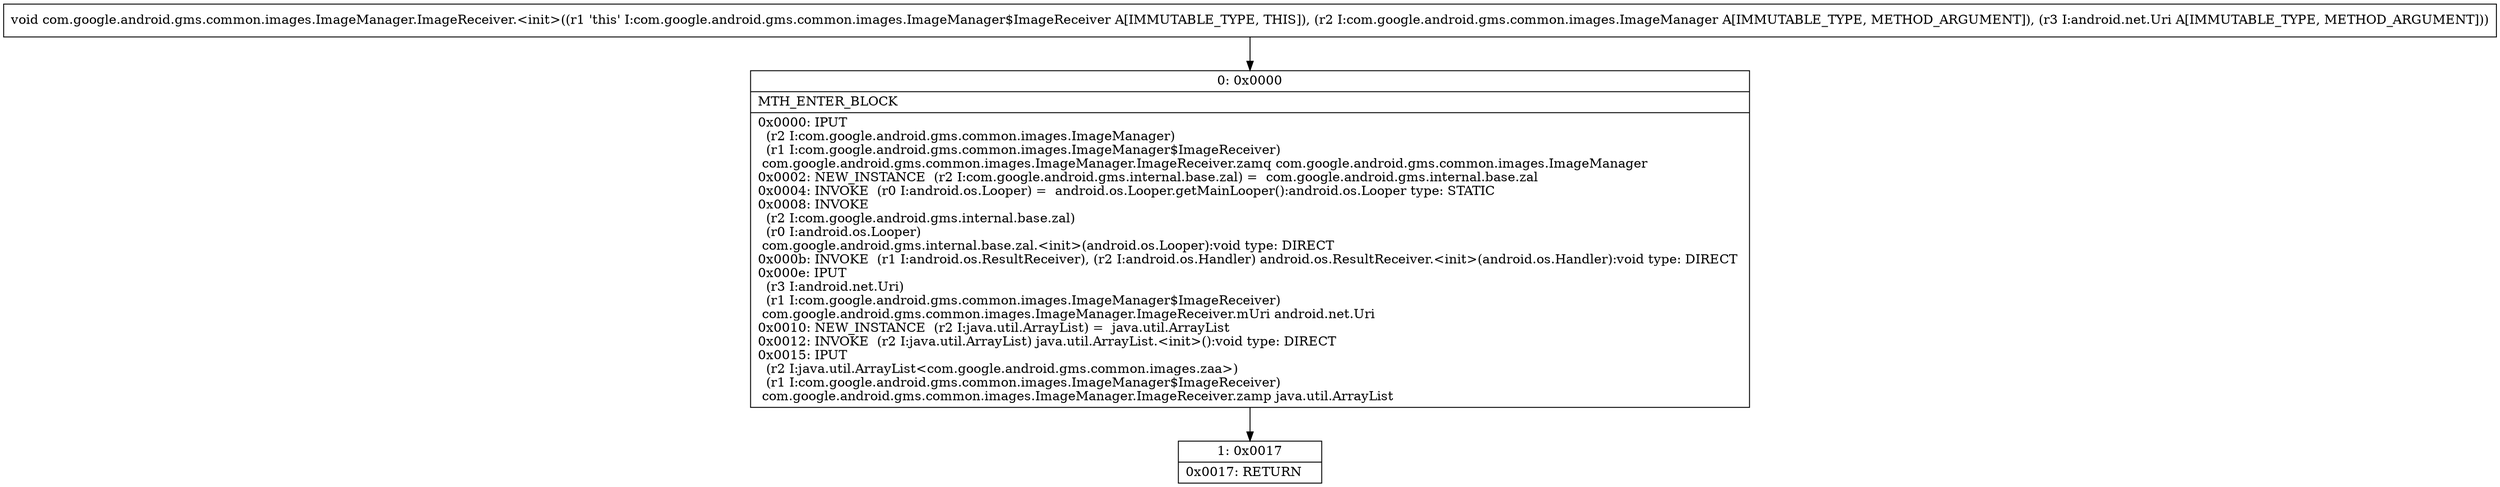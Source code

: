 digraph "CFG forcom.google.android.gms.common.images.ImageManager.ImageReceiver.\<init\>(Lcom\/google\/android\/gms\/common\/images\/ImageManager;Landroid\/net\/Uri;)V" {
Node_0 [shape=record,label="{0\:\ 0x0000|MTH_ENTER_BLOCK\l|0x0000: IPUT  \l  (r2 I:com.google.android.gms.common.images.ImageManager)\l  (r1 I:com.google.android.gms.common.images.ImageManager$ImageReceiver)\l com.google.android.gms.common.images.ImageManager.ImageReceiver.zamq com.google.android.gms.common.images.ImageManager \l0x0002: NEW_INSTANCE  (r2 I:com.google.android.gms.internal.base.zal) =  com.google.android.gms.internal.base.zal \l0x0004: INVOKE  (r0 I:android.os.Looper) =  android.os.Looper.getMainLooper():android.os.Looper type: STATIC \l0x0008: INVOKE  \l  (r2 I:com.google.android.gms.internal.base.zal)\l  (r0 I:android.os.Looper)\l com.google.android.gms.internal.base.zal.\<init\>(android.os.Looper):void type: DIRECT \l0x000b: INVOKE  (r1 I:android.os.ResultReceiver), (r2 I:android.os.Handler) android.os.ResultReceiver.\<init\>(android.os.Handler):void type: DIRECT \l0x000e: IPUT  \l  (r3 I:android.net.Uri)\l  (r1 I:com.google.android.gms.common.images.ImageManager$ImageReceiver)\l com.google.android.gms.common.images.ImageManager.ImageReceiver.mUri android.net.Uri \l0x0010: NEW_INSTANCE  (r2 I:java.util.ArrayList) =  java.util.ArrayList \l0x0012: INVOKE  (r2 I:java.util.ArrayList) java.util.ArrayList.\<init\>():void type: DIRECT \l0x0015: IPUT  \l  (r2 I:java.util.ArrayList\<com.google.android.gms.common.images.zaa\>)\l  (r1 I:com.google.android.gms.common.images.ImageManager$ImageReceiver)\l com.google.android.gms.common.images.ImageManager.ImageReceiver.zamp java.util.ArrayList \l}"];
Node_1 [shape=record,label="{1\:\ 0x0017|0x0017: RETURN   \l}"];
MethodNode[shape=record,label="{void com.google.android.gms.common.images.ImageManager.ImageReceiver.\<init\>((r1 'this' I:com.google.android.gms.common.images.ImageManager$ImageReceiver A[IMMUTABLE_TYPE, THIS]), (r2 I:com.google.android.gms.common.images.ImageManager A[IMMUTABLE_TYPE, METHOD_ARGUMENT]), (r3 I:android.net.Uri A[IMMUTABLE_TYPE, METHOD_ARGUMENT])) }"];
MethodNode -> Node_0;
Node_0 -> Node_1;
}

